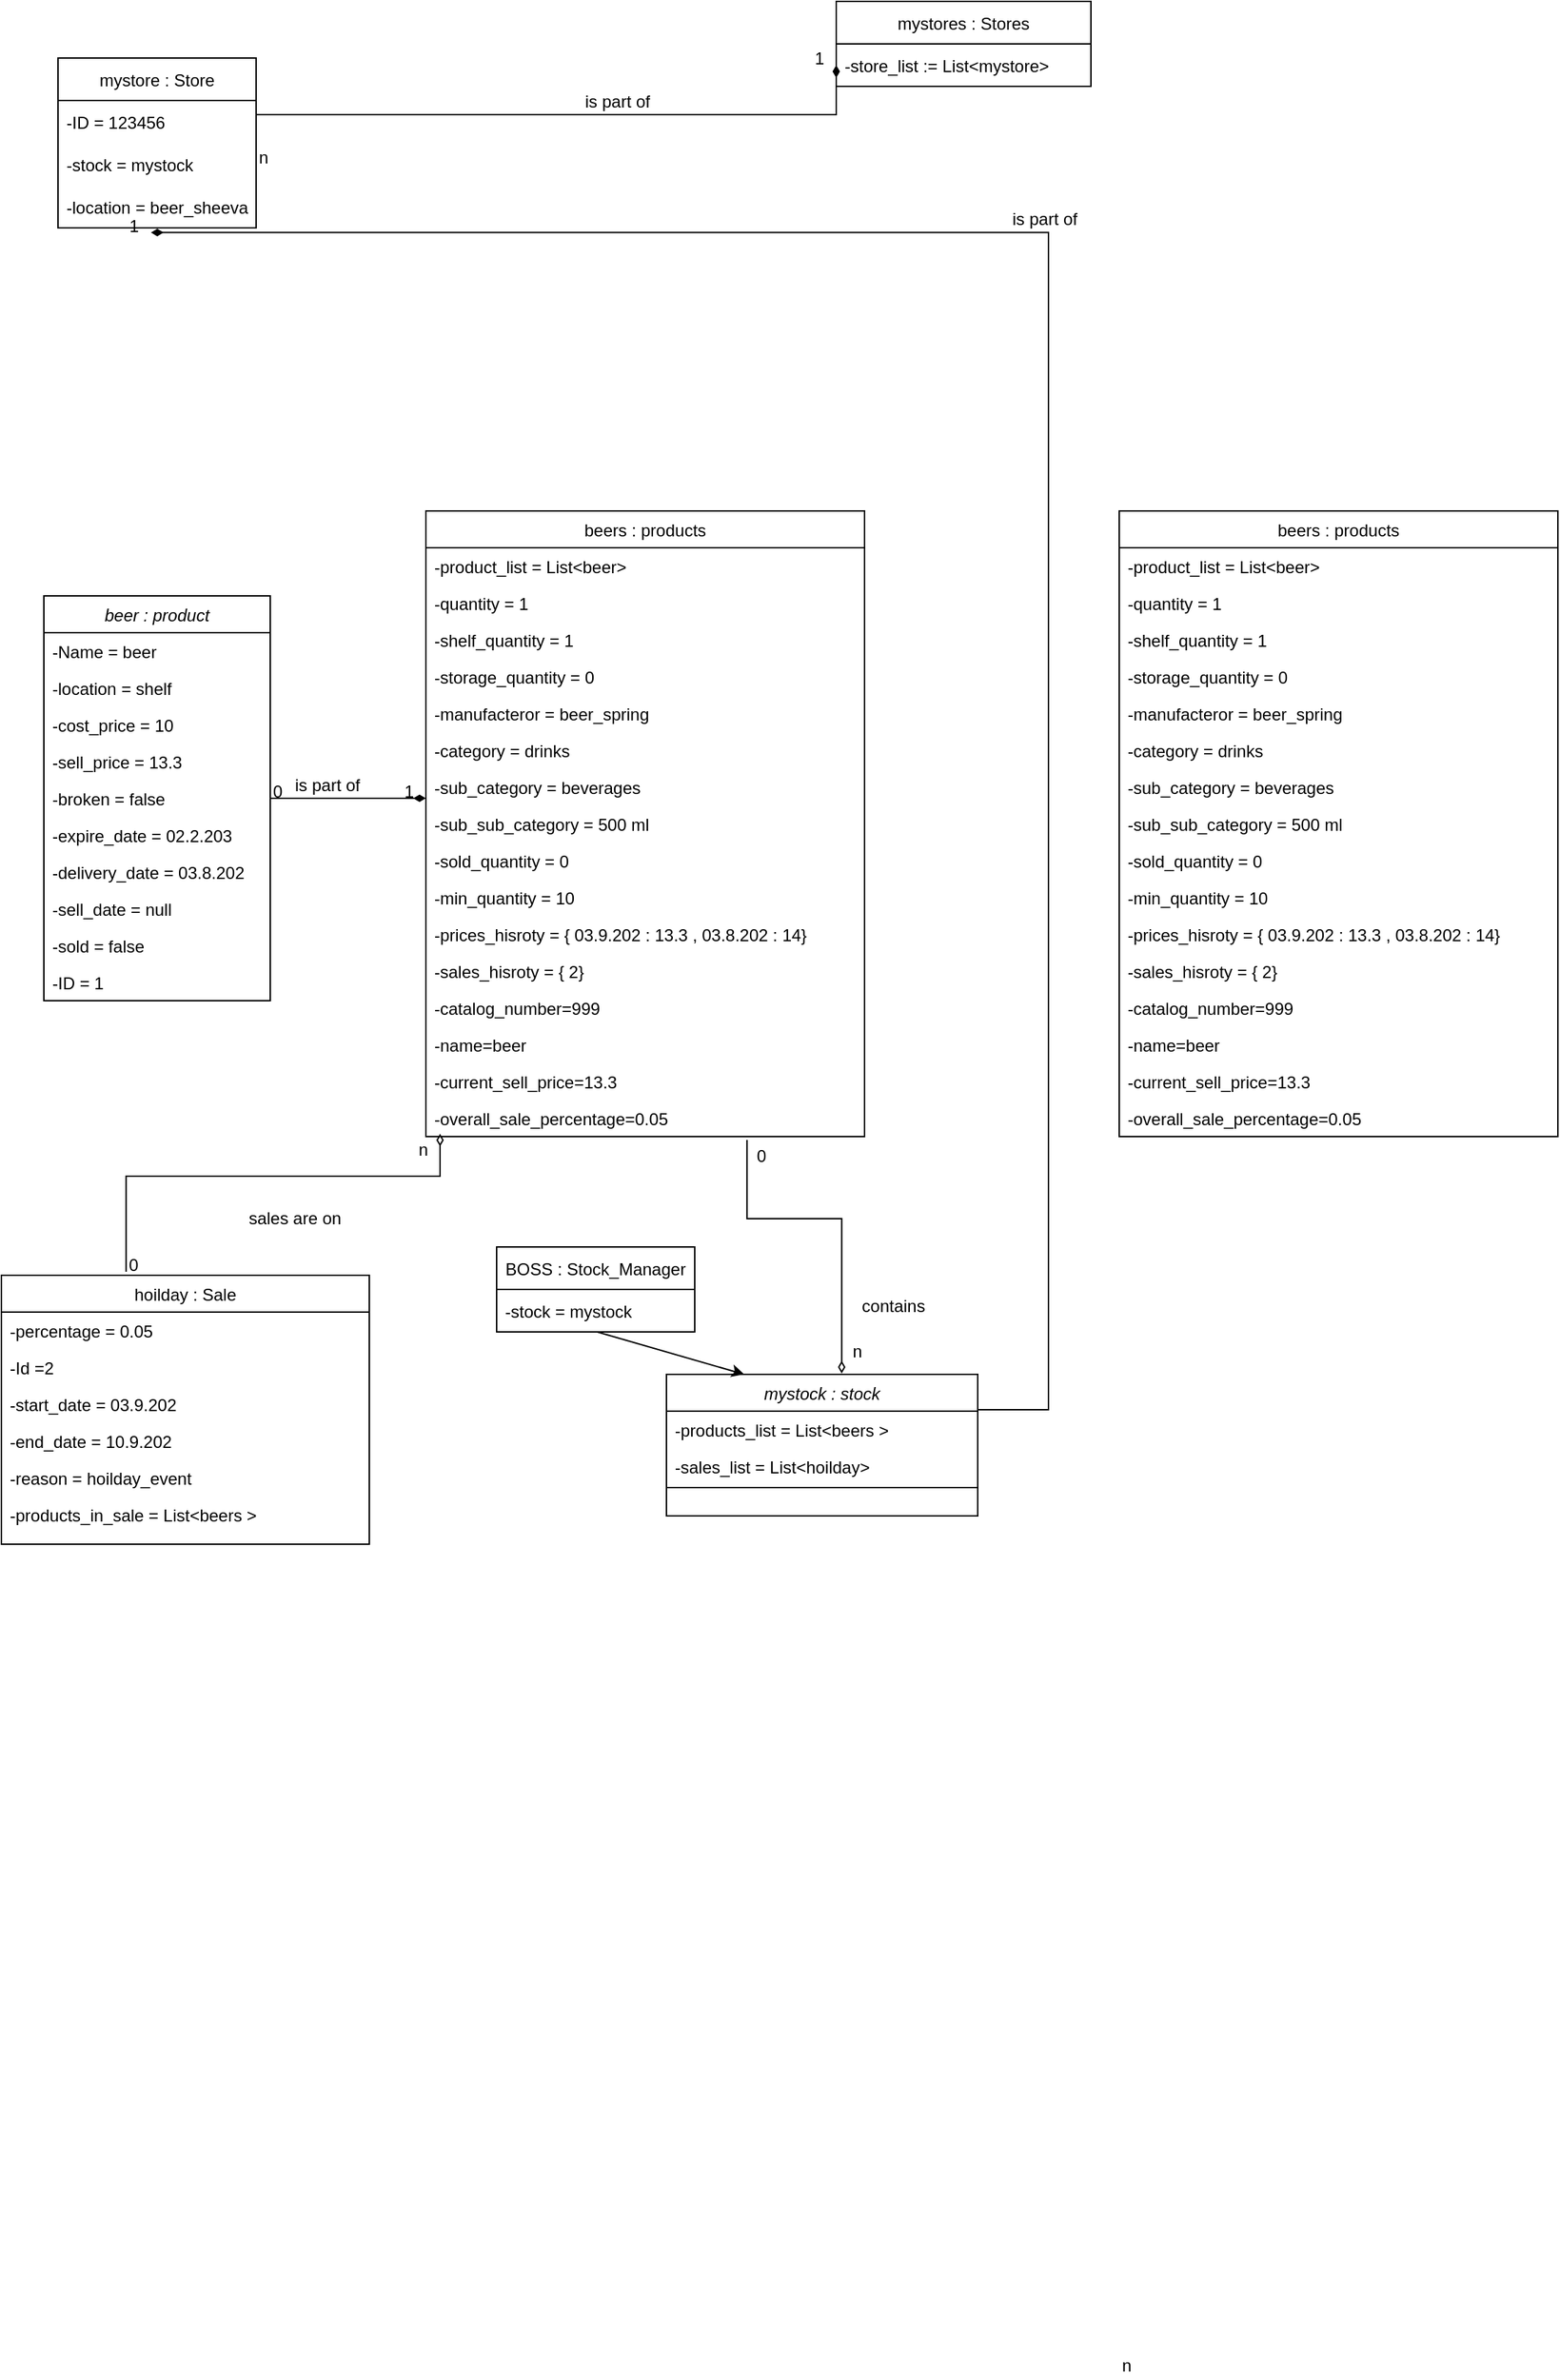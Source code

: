 <mxfile version="18.0.3" type="device"><diagram id="C5RBs43oDa-KdzZeNtuy" name="Page-1"><mxGraphModel dx="1136" dy="1689" grid="1" gridSize="10" guides="1" tooltips="1" connect="1" arrows="1" fold="1" page="1" pageScale="1" pageWidth="827" pageHeight="1169" math="0" shadow="0"><root><mxCell id="WIyWlLk6GJQsqaUBKTNV-0"/><mxCell id="WIyWlLk6GJQsqaUBKTNV-1" parent="WIyWlLk6GJQsqaUBKTNV-0"/><mxCell id="YdH-2s8Itv1Ea51irDsj-69" value="beer : product" style="swimlane;fontStyle=2;align=center;verticalAlign=top;childLayout=stackLayout;horizontal=1;startSize=26;horizontalStack=0;resizeParent=1;resizeLast=0;collapsible=1;marginBottom=0;rounded=0;shadow=0;strokeWidth=1;" parent="WIyWlLk6GJQsqaUBKTNV-1" vertex="1"><mxGeometry x="110" y="-540" width="160" height="286" as="geometry"><mxRectangle x="230" y="140" width="160" height="26" as="alternateBounds"/></mxGeometry></mxCell><mxCell id="YdH-2s8Itv1Ea51irDsj-70" value="-Name = beer" style="text;align=left;verticalAlign=top;spacingLeft=4;spacingRight=4;overflow=hidden;rotatable=0;points=[[0,0.5],[1,0.5]];portConstraint=eastwest;" parent="YdH-2s8Itv1Ea51irDsj-69" vertex="1"><mxGeometry y="26" width="160" height="26" as="geometry"/></mxCell><mxCell id="YdH-2s8Itv1Ea51irDsj-71" value="-location = shelf" style="text;align=left;verticalAlign=top;spacingLeft=4;spacingRight=4;overflow=hidden;rotatable=0;points=[[0,0.5],[1,0.5]];portConstraint=eastwest;rounded=0;shadow=0;html=0;fontColor=#000000;" parent="YdH-2s8Itv1Ea51irDsj-69" vertex="1"><mxGeometry y="52" width="160" height="26" as="geometry"/></mxCell><mxCell id="YdH-2s8Itv1Ea51irDsj-72" value="-cost_price = 10" style="text;align=left;verticalAlign=top;spacingLeft=4;spacingRight=4;overflow=hidden;rotatable=0;points=[[0,0.5],[1,0.5]];portConstraint=eastwest;rounded=0;shadow=0;html=0;" parent="YdH-2s8Itv1Ea51irDsj-69" vertex="1"><mxGeometry y="78" width="160" height="26" as="geometry"/></mxCell><mxCell id="YdH-2s8Itv1Ea51irDsj-73" value="-sell_price = 13.3" style="text;align=left;verticalAlign=top;spacingLeft=4;spacingRight=4;overflow=hidden;rotatable=0;points=[[0,0.5],[1,0.5]];portConstraint=eastwest;" parent="YdH-2s8Itv1Ea51irDsj-69" vertex="1"><mxGeometry y="104" width="160" height="26" as="geometry"/></mxCell><mxCell id="YdH-2s8Itv1Ea51irDsj-74" value="-broken = false" style="text;align=left;verticalAlign=top;spacingLeft=4;spacingRight=4;overflow=hidden;rotatable=0;points=[[0,0.5],[1,0.5]];portConstraint=eastwest;" parent="YdH-2s8Itv1Ea51irDsj-69" vertex="1"><mxGeometry y="130" width="160" height="26" as="geometry"/></mxCell><mxCell id="YdH-2s8Itv1Ea51irDsj-75" value="-expire_date = 02.2.203" style="text;align=left;verticalAlign=top;spacingLeft=4;spacingRight=4;overflow=hidden;rotatable=0;points=[[0,0.5],[1,0.5]];portConstraint=eastwest;" parent="YdH-2s8Itv1Ea51irDsj-69" vertex="1"><mxGeometry y="156" width="160" height="26" as="geometry"/></mxCell><mxCell id="YdH-2s8Itv1Ea51irDsj-76" value="-delivery_date = 03.8.202" style="text;align=left;verticalAlign=top;spacingLeft=4;spacingRight=4;overflow=hidden;rotatable=0;points=[[0,0.5],[1,0.5]];portConstraint=eastwest;" parent="YdH-2s8Itv1Ea51irDsj-69" vertex="1"><mxGeometry y="182" width="160" height="26" as="geometry"/></mxCell><mxCell id="YdH-2s8Itv1Ea51irDsj-77" value="-sell_date = null" style="text;align=left;verticalAlign=top;spacingLeft=4;spacingRight=4;overflow=hidden;rotatable=0;points=[[0,0.5],[1,0.5]];portConstraint=eastwest;" parent="YdH-2s8Itv1Ea51irDsj-69" vertex="1"><mxGeometry y="208" width="160" height="26" as="geometry"/></mxCell><mxCell id="82HgiFtn0t_XNILnrVi8-20" value="-sold = false" style="text;align=left;verticalAlign=top;spacingLeft=4;spacingRight=4;overflow=hidden;rotatable=0;points=[[0,0.5],[1,0.5]];portConstraint=eastwest;" parent="YdH-2s8Itv1Ea51irDsj-69" vertex="1"><mxGeometry y="234" width="160" height="26" as="geometry"/></mxCell><mxCell id="YdH-2s8Itv1Ea51irDsj-78" value="-ID = 1" style="text;align=left;verticalAlign=top;spacingLeft=4;spacingRight=4;overflow=hidden;rotatable=0;points=[[0,0.5],[1,0.5]];portConstraint=eastwest;" parent="YdH-2s8Itv1Ea51irDsj-69" vertex="1"><mxGeometry y="260" width="160" height="26" as="geometry"/></mxCell><mxCell id="YdH-2s8Itv1Ea51irDsj-80" value="beers : products" style="swimlane;fontStyle=0;align=center;verticalAlign=top;childLayout=stackLayout;horizontal=1;startSize=26;horizontalStack=0;resizeParent=1;resizeLast=0;collapsible=1;marginBottom=0;rounded=0;shadow=0;strokeWidth=1;" parent="WIyWlLk6GJQsqaUBKTNV-1" vertex="1"><mxGeometry x="380" y="-600" width="310" height="442" as="geometry"><mxRectangle x="550" y="140" width="160" height="26" as="alternateBounds"/></mxGeometry></mxCell><mxCell id="YdH-2s8Itv1Ea51irDsj-81" value="-product_list = List&lt;beer&gt;" style="text;align=left;verticalAlign=top;spacingLeft=4;spacingRight=4;overflow=hidden;rotatable=0;points=[[0,0.5],[1,0.5]];portConstraint=eastwest;rounded=0;shadow=0;html=0;" parent="YdH-2s8Itv1Ea51irDsj-80" vertex="1"><mxGeometry y="26" width="310" height="26" as="geometry"/></mxCell><mxCell id="YdH-2s8Itv1Ea51irDsj-82" value="-quantity = 1" style="text;align=left;verticalAlign=top;spacingLeft=4;spacingRight=4;overflow=hidden;rotatable=0;points=[[0,0.5],[1,0.5]];portConstraint=eastwest;rounded=0;shadow=0;html=0;" parent="YdH-2s8Itv1Ea51irDsj-80" vertex="1"><mxGeometry y="52" width="310" height="26" as="geometry"/></mxCell><mxCell id="YdH-2s8Itv1Ea51irDsj-83" value="-shelf_quantity = 1" style="text;align=left;verticalAlign=top;spacingLeft=4;spacingRight=4;overflow=hidden;rotatable=0;points=[[0,0.5],[1,0.5]];portConstraint=eastwest;rounded=0;shadow=0;html=0;" parent="YdH-2s8Itv1Ea51irDsj-80" vertex="1"><mxGeometry y="78" width="310" height="26" as="geometry"/></mxCell><mxCell id="YdH-2s8Itv1Ea51irDsj-84" value="-storage_quantity = 0" style="text;align=left;verticalAlign=top;spacingLeft=4;spacingRight=4;overflow=hidden;rotatable=0;points=[[0,0.5],[1,0.5]];portConstraint=eastwest;rounded=0;shadow=0;html=0;" parent="YdH-2s8Itv1Ea51irDsj-80" vertex="1"><mxGeometry y="104" width="310" height="26" as="geometry"/></mxCell><mxCell id="YdH-2s8Itv1Ea51irDsj-85" value="-manufacteror = beer_spring" style="text;align=left;verticalAlign=top;spacingLeft=4;spacingRight=4;overflow=hidden;rotatable=0;points=[[0,0.5],[1,0.5]];portConstraint=eastwest;rounded=0;shadow=0;html=0;" parent="YdH-2s8Itv1Ea51irDsj-80" vertex="1"><mxGeometry y="130" width="310" height="26" as="geometry"/></mxCell><mxCell id="YdH-2s8Itv1Ea51irDsj-86" value="-category = drinks" style="text;align=left;verticalAlign=top;spacingLeft=4;spacingRight=4;overflow=hidden;rotatable=0;points=[[0,0.5],[1,0.5]];portConstraint=eastwest;rounded=0;shadow=0;html=0;" parent="YdH-2s8Itv1Ea51irDsj-80" vertex="1"><mxGeometry y="156" width="310" height="26" as="geometry"/></mxCell><mxCell id="u3yvDLRtvDDIYQe1Mdnz-0" value="-sub_category = beverages" style="text;align=left;verticalAlign=top;spacingLeft=4;spacingRight=4;overflow=hidden;rotatable=0;points=[[0,0.5],[1,0.5]];portConstraint=eastwest;rounded=0;shadow=0;html=0;" parent="YdH-2s8Itv1Ea51irDsj-80" vertex="1"><mxGeometry y="182" width="310" height="26" as="geometry"/></mxCell><mxCell id="u3yvDLRtvDDIYQe1Mdnz-1" value="-sub_sub_category = 500 ml" style="text;align=left;verticalAlign=top;spacingLeft=4;spacingRight=4;overflow=hidden;rotatable=0;points=[[0,0.5],[1,0.5]];portConstraint=eastwest;rounded=0;shadow=0;html=0;" parent="YdH-2s8Itv1Ea51irDsj-80" vertex="1"><mxGeometry y="208" width="310" height="26" as="geometry"/></mxCell><mxCell id="YdH-2s8Itv1Ea51irDsj-87" value="-sold_quantity = 0" style="text;align=left;verticalAlign=top;spacingLeft=4;spacingRight=4;overflow=hidden;rotatable=0;points=[[0,0.5],[1,0.5]];portConstraint=eastwest;rounded=0;shadow=0;html=0;" parent="YdH-2s8Itv1Ea51irDsj-80" vertex="1"><mxGeometry y="234" width="310" height="26" as="geometry"/></mxCell><mxCell id="u3yvDLRtvDDIYQe1Mdnz-2" value="-min_quantity = 10" style="text;align=left;verticalAlign=top;spacingLeft=4;spacingRight=4;overflow=hidden;rotatable=0;points=[[0,0.5],[1,0.5]];portConstraint=eastwest;rounded=0;shadow=0;html=0;" parent="YdH-2s8Itv1Ea51irDsj-80" vertex="1"><mxGeometry y="260" width="310" height="26" as="geometry"/></mxCell><mxCell id="YdH-2s8Itv1Ea51irDsj-88" value="-prices_hisroty = { 03.9.202 : 13.3 , 03.8.202 : 14}" style="text;align=left;verticalAlign=top;spacingLeft=4;spacingRight=4;overflow=hidden;rotatable=0;points=[[0,0.5],[1,0.5]];portConstraint=eastwest;rounded=0;shadow=0;html=0;fontColor=#000000;" parent="YdH-2s8Itv1Ea51irDsj-80" vertex="1"><mxGeometry y="286" width="310" height="26" as="geometry"/></mxCell><mxCell id="u3yvDLRtvDDIYQe1Mdnz-3" value="-sales_hisroty = { 2}" style="text;align=left;verticalAlign=top;spacingLeft=4;spacingRight=4;overflow=hidden;rotatable=0;points=[[0,0.5],[1,0.5]];portConstraint=eastwest;rounded=0;shadow=0;html=0;fontColor=#000000;" parent="YdH-2s8Itv1Ea51irDsj-80" vertex="1"><mxGeometry y="312" width="310" height="26" as="geometry"/></mxCell><mxCell id="u3yvDLRtvDDIYQe1Mdnz-4" value="-catalog_number=999" style="text;align=left;verticalAlign=top;spacingLeft=4;spacingRight=4;overflow=hidden;rotatable=0;points=[[0,0.5],[1,0.5]];portConstraint=eastwest;rounded=0;shadow=0;html=0;fontColor=#000000;" parent="YdH-2s8Itv1Ea51irDsj-80" vertex="1"><mxGeometry y="338" width="310" height="26" as="geometry"/></mxCell><mxCell id="u3yvDLRtvDDIYQe1Mdnz-7" value="-name=beer" style="text;align=left;verticalAlign=top;spacingLeft=4;spacingRight=4;overflow=hidden;rotatable=0;points=[[0,0.5],[1,0.5]];portConstraint=eastwest;rounded=0;shadow=0;html=0;fontColor=#000000;" parent="YdH-2s8Itv1Ea51irDsj-80" vertex="1"><mxGeometry y="364" width="310" height="26" as="geometry"/></mxCell><mxCell id="u3yvDLRtvDDIYQe1Mdnz-8" value="-current_sell_price=13.3" style="text;align=left;verticalAlign=top;spacingLeft=4;spacingRight=4;overflow=hidden;rotatable=0;points=[[0,0.5],[1,0.5]];portConstraint=eastwest;rounded=0;shadow=0;html=0;fontColor=#000000;" parent="YdH-2s8Itv1Ea51irDsj-80" vertex="1"><mxGeometry y="390" width="310" height="26" as="geometry"/></mxCell><mxCell id="u3yvDLRtvDDIYQe1Mdnz-5" value="-overall_sale_percentage=0.05" style="text;align=left;verticalAlign=top;spacingLeft=4;spacingRight=4;overflow=hidden;rotatable=0;points=[[0,0.5],[1,0.5]];portConstraint=eastwest;rounded=0;shadow=0;html=0;fontColor=#000000;" parent="YdH-2s8Itv1Ea51irDsj-80" vertex="1"><mxGeometry y="416" width="310" height="26" as="geometry"/></mxCell><mxCell id="YdH-2s8Itv1Ea51irDsj-89" value="" style="endArrow=diamondThin;shadow=0;strokeWidth=1;rounded=0;endFill=1;edgeStyle=elbowEdgeStyle;elbow=vertical;" parent="WIyWlLk6GJQsqaUBKTNV-1" source="YdH-2s8Itv1Ea51irDsj-69" target="YdH-2s8Itv1Ea51irDsj-80" edge="1"><mxGeometry x="0.5" y="41" relative="1" as="geometry"><mxPoint x="390" y="202" as="sourcePoint"/><mxPoint x="550" y="202" as="targetPoint"/><mxPoint x="-40" y="32" as="offset"/></mxGeometry></mxCell><mxCell id="YdH-2s8Itv1Ea51irDsj-90" value="0" style="resizable=0;align=left;verticalAlign=bottom;labelBackgroundColor=none;fontSize=12;" parent="YdH-2s8Itv1Ea51irDsj-89" connectable="0" vertex="1"><mxGeometry x="-1" relative="1" as="geometry"><mxPoint y="4" as="offset"/></mxGeometry></mxCell><mxCell id="YdH-2s8Itv1Ea51irDsj-91" value="1" style="resizable=0;align=right;verticalAlign=bottom;labelBackgroundColor=none;fontSize=12;" parent="YdH-2s8Itv1Ea51irDsj-89" connectable="0" vertex="1"><mxGeometry x="1" relative="1" as="geometry"><mxPoint x="-7" y="4" as="offset"/></mxGeometry></mxCell><mxCell id="YdH-2s8Itv1Ea51irDsj-92" value="is part of" style="text;html=1;resizable=0;points=[];;align=center;verticalAlign=middle;labelBackgroundColor=none;rounded=0;shadow=0;strokeWidth=1;fontSize=12;" parent="YdH-2s8Itv1Ea51irDsj-89" vertex="1" connectable="0"><mxGeometry x="0.5" y="49" relative="1" as="geometry"><mxPoint x="-43" y="40" as="offset"/></mxGeometry></mxCell><mxCell id="YdH-2s8Itv1Ea51irDsj-93" value="mystock : stock" style="swimlane;fontStyle=2;align=center;verticalAlign=top;childLayout=stackLayout;horizontal=1;startSize=26;horizontalStack=0;resizeParent=1;resizeLast=0;collapsible=1;marginBottom=0;rounded=0;shadow=0;strokeWidth=1;" parent="WIyWlLk6GJQsqaUBKTNV-1" vertex="1"><mxGeometry x="550" y="10" width="220" height="100" as="geometry"><mxRectangle x="230" y="140" width="160" height="26" as="alternateBounds"/></mxGeometry></mxCell><mxCell id="YdH-2s8Itv1Ea51irDsj-94" value="-products_list = List&lt;beers &gt;&#10;" style="text;align=left;verticalAlign=top;spacingLeft=4;spacingRight=4;overflow=hidden;rotatable=0;points=[[0,0.5],[1,0.5]];portConstraint=eastwest;" parent="YdH-2s8Itv1Ea51irDsj-93" vertex="1"><mxGeometry y="26" width="220" height="26" as="geometry"/></mxCell><mxCell id="YdH-2s8Itv1Ea51irDsj-95" value="" style="endArrow=none;html=1;rounded=0;" parent="YdH-2s8Itv1Ea51irDsj-93" edge="1"><mxGeometry width="50" height="50" relative="1" as="geometry"><mxPoint y="80" as="sourcePoint"/><mxPoint x="220" y="80" as="targetPoint"/></mxGeometry></mxCell><mxCell id="YdH-2s8Itv1Ea51irDsj-96" value="-sales_list = List&lt;hoilday&gt;&#10;" style="text;align=left;verticalAlign=top;spacingLeft=4;spacingRight=4;overflow=hidden;rotatable=0;points=[[0,0.5],[1,0.5]];portConstraint=eastwest;" parent="YdH-2s8Itv1Ea51irDsj-93" vertex="1"><mxGeometry y="52" width="220" height="26" as="geometry"/></mxCell><mxCell id="YdH-2s8Itv1Ea51irDsj-98" value="hoilday : Sale" style="swimlane;fontStyle=0;align=center;verticalAlign=top;childLayout=stackLayout;horizontal=1;startSize=26;horizontalStack=0;resizeParent=1;resizeLast=0;collapsible=1;marginBottom=0;rounded=0;shadow=0;strokeWidth=1;" parent="WIyWlLk6GJQsqaUBKTNV-1" vertex="1"><mxGeometry x="80" y="-60" width="260" height="190" as="geometry"><mxRectangle x="550" y="140" width="160" height="26" as="alternateBounds"/></mxGeometry></mxCell><mxCell id="YdH-2s8Itv1Ea51irDsj-99" value="-percentage = 0.05" style="text;align=left;verticalAlign=top;spacingLeft=4;spacingRight=4;overflow=hidden;rotatable=0;points=[[0,0.5],[1,0.5]];portConstraint=eastwest;rounded=0;shadow=0;html=0;" parent="YdH-2s8Itv1Ea51irDsj-98" vertex="1"><mxGeometry y="26" width="260" height="26" as="geometry"/></mxCell><mxCell id="u3yvDLRtvDDIYQe1Mdnz-6" value="-Id =2" style="text;align=left;verticalAlign=top;spacingLeft=4;spacingRight=4;overflow=hidden;rotatable=0;points=[[0,0.5],[1,0.5]];portConstraint=eastwest;rounded=0;shadow=0;html=0;" parent="YdH-2s8Itv1Ea51irDsj-98" vertex="1"><mxGeometry y="52" width="260" height="26" as="geometry"/></mxCell><mxCell id="YdH-2s8Itv1Ea51irDsj-100" value="-start_date = 03.9.202" style="text;align=left;verticalAlign=top;spacingLeft=4;spacingRight=4;overflow=hidden;rotatable=0;points=[[0,0.5],[1,0.5]];portConstraint=eastwest;rounded=0;shadow=0;html=0;" parent="YdH-2s8Itv1Ea51irDsj-98" vertex="1"><mxGeometry y="78" width="260" height="26" as="geometry"/></mxCell><mxCell id="YdH-2s8Itv1Ea51irDsj-101" value="-end_date = 10.9.202" style="text;align=left;verticalAlign=top;spacingLeft=4;spacingRight=4;overflow=hidden;rotatable=0;points=[[0,0.5],[1,0.5]];portConstraint=eastwest;rounded=0;shadow=0;html=0;" parent="YdH-2s8Itv1Ea51irDsj-98" vertex="1"><mxGeometry y="104" width="260" height="26" as="geometry"/></mxCell><mxCell id="YdH-2s8Itv1Ea51irDsj-102" value="-reason = hoilday_event" style="text;align=left;verticalAlign=top;spacingLeft=4;spacingRight=4;overflow=hidden;rotatable=0;points=[[0,0.5],[1,0.5]];portConstraint=eastwest;rounded=0;shadow=0;html=0;" parent="YdH-2s8Itv1Ea51irDsj-98" vertex="1"><mxGeometry y="130" width="260" height="26" as="geometry"/></mxCell><mxCell id="YdH-2s8Itv1Ea51irDsj-103" value="-products_in_sale = List&lt;beers &gt;" style="text;align=left;verticalAlign=top;spacingLeft=4;spacingRight=4;overflow=hidden;rotatable=0;points=[[0,0.5],[1,0.5]];portConstraint=eastwest;rounded=0;shadow=0;html=0;" parent="YdH-2s8Itv1Ea51irDsj-98" vertex="1"><mxGeometry y="156" width="260" height="26" as="geometry"/></mxCell><mxCell id="YdH-2s8Itv1Ea51irDsj-104" value="" style="endArrow=diamondThin;shadow=0;strokeWidth=1;rounded=0;endFill=0;edgeStyle=elbowEdgeStyle;elbow=vertical;exitX=0.339;exitY=-0.013;exitDx=0;exitDy=0;exitPerimeter=0;" parent="WIyWlLk6GJQsqaUBKTNV-1" source="YdH-2s8Itv1Ea51irDsj-98" edge="1"><mxGeometry x="0.5" y="41" relative="1" as="geometry"><mxPoint x="338.16" y="-40.27" as="sourcePoint"/><mxPoint x="390" y="-160" as="targetPoint"/><mxPoint x="-40" y="32" as="offset"/><Array as="points"><mxPoint x="439.38" y="-130"/><mxPoint x="399.38" y="-120"/><mxPoint x="529.38" y="-150"/><mxPoint x="639.38" y="-140"/><mxPoint x="599.38" y="-140"/></Array></mxGeometry></mxCell><mxCell id="YdH-2s8Itv1Ea51irDsj-105" value="0" style="resizable=0;align=left;verticalAlign=bottom;labelBackgroundColor=none;fontSize=12;" parent="YdH-2s8Itv1Ea51irDsj-104" connectable="0" vertex="1"><mxGeometry x="-1" relative="1" as="geometry"><mxPoint y="4" as="offset"/></mxGeometry></mxCell><mxCell id="YdH-2s8Itv1Ea51irDsj-106" value="n" style="resizable=0;align=right;verticalAlign=bottom;labelBackgroundColor=none;fontSize=12;" parent="YdH-2s8Itv1Ea51irDsj-104" connectable="0" vertex="1"><mxGeometry x="1" relative="1" as="geometry"><mxPoint x="-7" y="20" as="offset"/></mxGeometry></mxCell><mxCell id="YdH-2s8Itv1Ea51irDsj-107" value="sales are on" style="text;html=1;resizable=0;points=[];;align=center;verticalAlign=middle;labelBackgroundColor=none;rounded=0;shadow=0;strokeWidth=1;fontSize=12;" parent="YdH-2s8Itv1Ea51irDsj-104" vertex="1" connectable="0"><mxGeometry x="0.5" y="49" relative="1" as="geometry"><mxPoint x="-53" y="79" as="offset"/></mxGeometry></mxCell><mxCell id="YdH-2s8Itv1Ea51irDsj-108" value="" style="endArrow=diamondThin;shadow=0;strokeWidth=1;rounded=0;endFill=0;edgeStyle=elbowEdgeStyle;elbow=vertical;entryX=0.563;entryY=-0.006;entryDx=0;entryDy=0;entryPerimeter=0;exitX=0.732;exitY=1.092;exitDx=0;exitDy=0;exitPerimeter=0;" parent="WIyWlLk6GJQsqaUBKTNV-1" source="u3yvDLRtvDDIYQe1Mdnz-5" target="YdH-2s8Itv1Ea51irDsj-93" edge="1"><mxGeometry x="0.5" y="41" relative="1" as="geometry"><mxPoint x="520" y="-130" as="sourcePoint"/><mxPoint x="620" y="-70" as="targetPoint"/><mxPoint x="-40" y="32" as="offset"/><Array as="points"><mxPoint x="600" y="-100"/><mxPoint x="674" y="-50"/><mxPoint x="665" y="-20"/></Array></mxGeometry></mxCell><mxCell id="YdH-2s8Itv1Ea51irDsj-109" value="0" style="resizable=0;align=left;verticalAlign=bottom;labelBackgroundColor=none;fontSize=12;" parent="YdH-2s8Itv1Ea51irDsj-108" connectable="0" vertex="1"><mxGeometry x="-1" relative="1" as="geometry"><mxPoint x="5" y="20" as="offset"/></mxGeometry></mxCell><mxCell id="YdH-2s8Itv1Ea51irDsj-110" value="n" style="resizable=0;align=right;verticalAlign=bottom;labelBackgroundColor=none;fontSize=12;" parent="YdH-2s8Itv1Ea51irDsj-108" connectable="0" vertex="1"><mxGeometry x="1" relative="1" as="geometry"><mxPoint x="16" y="-7" as="offset"/></mxGeometry></mxCell><mxCell id="YdH-2s8Itv1Ea51irDsj-111" value="contains" style="text;html=1;resizable=0;points=[];;align=center;verticalAlign=middle;labelBackgroundColor=none;rounded=0;shadow=0;strokeWidth=1;fontSize=12;" parent="YdH-2s8Itv1Ea51irDsj-108" vertex="1" connectable="0"><mxGeometry x="0.5" y="49" relative="1" as="geometry"><mxPoint x="-13" y="10" as="offset"/></mxGeometry></mxCell><mxCell id="YdH-2s8Itv1Ea51irDsj-124" value="mystore : Store" style="swimlane;fontStyle=0;childLayout=stackLayout;horizontal=1;startSize=30;horizontalStack=0;resizeParent=1;resizeParentMax=0;resizeLast=0;collapsible=1;marginBottom=0;" parent="WIyWlLk6GJQsqaUBKTNV-1" vertex="1"><mxGeometry x="120" y="-920" width="140" height="120" as="geometry"/></mxCell><mxCell id="YdH-2s8Itv1Ea51irDsj-125" value="-ID = 123456" style="text;strokeColor=none;fillColor=none;align=left;verticalAlign=middle;spacingLeft=4;spacingRight=4;overflow=hidden;points=[[0,0.5],[1,0.5]];portConstraint=eastwest;rotatable=0;" parent="YdH-2s8Itv1Ea51irDsj-124" vertex="1"><mxGeometry y="30" width="140" height="30" as="geometry"/></mxCell><mxCell id="YdH-2s8Itv1Ea51irDsj-126" value="-stock = mystock" style="text;strokeColor=none;fillColor=none;align=left;verticalAlign=middle;spacingLeft=4;spacingRight=4;overflow=hidden;points=[[0,0.5],[1,0.5]];portConstraint=eastwest;rotatable=0;" parent="YdH-2s8Itv1Ea51irDsj-124" vertex="1"><mxGeometry y="60" width="140" height="30" as="geometry"/></mxCell><mxCell id="YdH-2s8Itv1Ea51irDsj-127" value="-location = beer_sheeva" style="text;strokeColor=none;fillColor=none;align=left;verticalAlign=middle;spacingLeft=4;spacingRight=4;overflow=hidden;points=[[0,0.5],[1,0.5]];portConstraint=eastwest;rotatable=0;" parent="YdH-2s8Itv1Ea51irDsj-124" vertex="1"><mxGeometry y="90" width="140" height="30" as="geometry"/></mxCell><mxCell id="YdH-2s8Itv1Ea51irDsj-128" value="mystores : Stores" style="swimlane;fontStyle=0;childLayout=stackLayout;horizontal=1;startSize=30;horizontalStack=0;resizeParent=1;resizeParentMax=0;resizeLast=0;collapsible=1;marginBottom=0;" parent="WIyWlLk6GJQsqaUBKTNV-1" vertex="1"><mxGeometry x="670" y="-960" width="180" height="60" as="geometry"/></mxCell><mxCell id="YdH-2s8Itv1Ea51irDsj-129" value="-store_list := List&lt;mystore&gt;" style="text;strokeColor=none;fillColor=none;align=left;verticalAlign=middle;spacingLeft=4;spacingRight=4;overflow=hidden;points=[[0,0.5],[1,0.5]];portConstraint=eastwest;rotatable=0;" parent="YdH-2s8Itv1Ea51irDsj-128" vertex="1"><mxGeometry y="30" width="180" height="30" as="geometry"/></mxCell><mxCell id="YdH-2s8Itv1Ea51irDsj-130" value="" style="endArrow=diamondThin;shadow=0;strokeWidth=1;rounded=0;endFill=1;edgeStyle=elbowEdgeStyle;elbow=vertical;exitX=1;exitY=0.5;exitDx=0;exitDy=0;entryX=0;entryY=0.5;entryDx=0;entryDy=0;" parent="WIyWlLk6GJQsqaUBKTNV-1" source="YdH-2s8Itv1Ea51irDsj-126" target="YdH-2s8Itv1Ea51irDsj-129" edge="1"><mxGeometry x="0.5" y="41" relative="1" as="geometry"><mxPoint x="350" y="-620.5" as="sourcePoint"/><mxPoint x="630" y="-620.5" as="targetPoint"/><mxPoint x="-40" y="32" as="offset"/></mxGeometry></mxCell><mxCell id="YdH-2s8Itv1Ea51irDsj-131" value="n" style="resizable=0;align=left;verticalAlign=bottom;labelBackgroundColor=none;fontSize=12;" parent="YdH-2s8Itv1Ea51irDsj-130" connectable="0" vertex="1"><mxGeometry x="-1" relative="1" as="geometry"><mxPoint y="4" as="offset"/></mxGeometry></mxCell><mxCell id="YdH-2s8Itv1Ea51irDsj-132" value="1" style="resizable=0;align=right;verticalAlign=bottom;labelBackgroundColor=none;fontSize=12;" parent="YdH-2s8Itv1Ea51irDsj-130" connectable="0" vertex="1"><mxGeometry x="1" relative="1" as="geometry"><mxPoint x="-7" y="4" as="offset"/></mxGeometry></mxCell><mxCell id="YdH-2s8Itv1Ea51irDsj-133" value="is part of" style="text;html=1;resizable=0;points=[];;align=center;verticalAlign=middle;labelBackgroundColor=none;rounded=0;shadow=0;strokeWidth=1;fontSize=12;" parent="YdH-2s8Itv1Ea51irDsj-130" vertex="1" connectable="0"><mxGeometry x="0.5" y="49" relative="1" as="geometry"><mxPoint x="-70" y="40" as="offset"/></mxGeometry></mxCell><mxCell id="YdH-2s8Itv1Ea51irDsj-134" value="" style="endArrow=diamondThin;shadow=0;strokeWidth=1;rounded=0;endFill=1;edgeStyle=elbowEdgeStyle;elbow=vertical;exitX=1;exitY=0.25;exitDx=0;exitDy=0;entryX=0.469;entryY=1.11;entryDx=0;entryDy=0;entryPerimeter=0;" parent="WIyWlLk6GJQsqaUBKTNV-1" source="YdH-2s8Itv1Ea51irDsj-93" target="YdH-2s8Itv1Ea51irDsj-127" edge="1"><mxGeometry x="0.5" y="41" relative="1" as="geometry"><mxPoint x="820" y="130" as="sourcePoint"/><mxPoint x="810" y="-570" as="targetPoint"/><mxPoint x="-40" y="32" as="offset"/><Array as="points"><mxPoint x="820" y="135"/><mxPoint x="810" y="-30"/><mxPoint x="200" y="-520"/><mxPoint x="820" y="-20"/><mxPoint x="690" y="-600"/><mxPoint x="770" y="-560"/><mxPoint x="790" y="-90"/><mxPoint x="590" y="-490"/><mxPoint x="770" y="-420"/><mxPoint x="800" y="-240"/><mxPoint x="730" y="-400"/><mxPoint x="790" y="-300"/><mxPoint x="670" y="-490"/></Array></mxGeometry></mxCell><mxCell id="YdH-2s8Itv1Ea51irDsj-135" value="n" style="resizable=0;align=left;verticalAlign=bottom;labelBackgroundColor=none;fontSize=12;" parent="YdH-2s8Itv1Ea51irDsj-134" connectable="0" vertex="1"><mxGeometry x="-1" relative="1" as="geometry"><mxPoint x="100" y="684" as="offset"/></mxGeometry></mxCell><mxCell id="YdH-2s8Itv1Ea51irDsj-136" value="1" style="resizable=0;align=right;verticalAlign=bottom;labelBackgroundColor=none;fontSize=12;" parent="YdH-2s8Itv1Ea51irDsj-134" connectable="0" vertex="1"><mxGeometry x="1" relative="1" as="geometry"><mxPoint x="-7" y="4" as="offset"/></mxGeometry></mxCell><mxCell id="YdH-2s8Itv1Ea51irDsj-137" value="is part of" style="text;html=1;resizable=0;points=[];;align=center;verticalAlign=middle;labelBackgroundColor=none;rounded=0;shadow=0;strokeWidth=1;fontSize=12;" parent="YdH-2s8Itv1Ea51irDsj-134" vertex="1" connectable="0"><mxGeometry x="0.5" y="49" relative="1" as="geometry"><mxPoint x="252" y="-59" as="offset"/></mxGeometry></mxCell><mxCell id="82HgiFtn0t_XNILnrVi8-0" value="BOSS : Stock_Manager" style="swimlane;fontStyle=0;childLayout=stackLayout;horizontal=1;startSize=30;horizontalStack=0;resizeParent=1;resizeParentMax=0;resizeLast=0;collapsible=1;marginBottom=0;" parent="WIyWlLk6GJQsqaUBKTNV-1" vertex="1"><mxGeometry x="430" y="-80" width="140" height="60" as="geometry"/></mxCell><mxCell id="82HgiFtn0t_XNILnrVi8-2" value="-stock = mystock" style="text;strokeColor=none;fillColor=none;align=left;verticalAlign=middle;spacingLeft=4;spacingRight=4;overflow=hidden;points=[[0,0.5],[1,0.5]];portConstraint=eastwest;rotatable=0;" parent="82HgiFtn0t_XNILnrVi8-0" vertex="1"><mxGeometry y="30" width="140" height="30" as="geometry"/></mxCell><mxCell id="82HgiFtn0t_XNILnrVi8-8" value="" style="endArrow=classic;html=1;rounded=0;exitX=0.51;exitY=1.004;exitDx=0;exitDy=0;exitPerimeter=0;entryX=0.25;entryY=0;entryDx=0;entryDy=0;" parent="WIyWlLk6GJQsqaUBKTNV-1" source="82HgiFtn0t_XNILnrVi8-2" target="YdH-2s8Itv1Ea51irDsj-93" edge="1"><mxGeometry width="50" height="50" relative="1" as="geometry"><mxPoint x="420" y="-50" as="sourcePoint"/><mxPoint x="470" y="-100" as="targetPoint"/></mxGeometry></mxCell><mxCell id="AtbdeWXPbxc3gB8Ylf0s-1" value="beers : products" style="swimlane;fontStyle=0;align=center;verticalAlign=top;childLayout=stackLayout;horizontal=1;startSize=26;horizontalStack=0;resizeParent=1;resizeLast=0;collapsible=1;marginBottom=0;rounded=0;shadow=0;strokeWidth=1;" vertex="1" parent="WIyWlLk6GJQsqaUBKTNV-1"><mxGeometry x="870" y="-600" width="310" height="442" as="geometry"><mxRectangle x="550" y="140" width="160" height="26" as="alternateBounds"/></mxGeometry></mxCell><mxCell id="AtbdeWXPbxc3gB8Ylf0s-2" value="-product_list = List&lt;beer&gt;" style="text;align=left;verticalAlign=top;spacingLeft=4;spacingRight=4;overflow=hidden;rotatable=0;points=[[0,0.5],[1,0.5]];portConstraint=eastwest;rounded=0;shadow=0;html=0;" vertex="1" parent="AtbdeWXPbxc3gB8Ylf0s-1"><mxGeometry y="26" width="310" height="26" as="geometry"/></mxCell><mxCell id="AtbdeWXPbxc3gB8Ylf0s-3" value="-quantity = 1" style="text;align=left;verticalAlign=top;spacingLeft=4;spacingRight=4;overflow=hidden;rotatable=0;points=[[0,0.5],[1,0.5]];portConstraint=eastwest;rounded=0;shadow=0;html=0;" vertex="1" parent="AtbdeWXPbxc3gB8Ylf0s-1"><mxGeometry y="52" width="310" height="26" as="geometry"/></mxCell><mxCell id="AtbdeWXPbxc3gB8Ylf0s-4" value="-shelf_quantity = 1" style="text;align=left;verticalAlign=top;spacingLeft=4;spacingRight=4;overflow=hidden;rotatable=0;points=[[0,0.5],[1,0.5]];portConstraint=eastwest;rounded=0;shadow=0;html=0;" vertex="1" parent="AtbdeWXPbxc3gB8Ylf0s-1"><mxGeometry y="78" width="310" height="26" as="geometry"/></mxCell><mxCell id="AtbdeWXPbxc3gB8Ylf0s-5" value="-storage_quantity = 0" style="text;align=left;verticalAlign=top;spacingLeft=4;spacingRight=4;overflow=hidden;rotatable=0;points=[[0,0.5],[1,0.5]];portConstraint=eastwest;rounded=0;shadow=0;html=0;" vertex="1" parent="AtbdeWXPbxc3gB8Ylf0s-1"><mxGeometry y="104" width="310" height="26" as="geometry"/></mxCell><mxCell id="AtbdeWXPbxc3gB8Ylf0s-6" value="-manufacteror = beer_spring" style="text;align=left;verticalAlign=top;spacingLeft=4;spacingRight=4;overflow=hidden;rotatable=0;points=[[0,0.5],[1,0.5]];portConstraint=eastwest;rounded=0;shadow=0;html=0;" vertex="1" parent="AtbdeWXPbxc3gB8Ylf0s-1"><mxGeometry y="130" width="310" height="26" as="geometry"/></mxCell><mxCell id="AtbdeWXPbxc3gB8Ylf0s-7" value="-category = drinks" style="text;align=left;verticalAlign=top;spacingLeft=4;spacingRight=4;overflow=hidden;rotatable=0;points=[[0,0.5],[1,0.5]];portConstraint=eastwest;rounded=0;shadow=0;html=0;" vertex="1" parent="AtbdeWXPbxc3gB8Ylf0s-1"><mxGeometry y="156" width="310" height="26" as="geometry"/></mxCell><mxCell id="AtbdeWXPbxc3gB8Ylf0s-8" value="-sub_category = beverages" style="text;align=left;verticalAlign=top;spacingLeft=4;spacingRight=4;overflow=hidden;rotatable=0;points=[[0,0.5],[1,0.5]];portConstraint=eastwest;rounded=0;shadow=0;html=0;" vertex="1" parent="AtbdeWXPbxc3gB8Ylf0s-1"><mxGeometry y="182" width="310" height="26" as="geometry"/></mxCell><mxCell id="AtbdeWXPbxc3gB8Ylf0s-9" value="-sub_sub_category = 500 ml" style="text;align=left;verticalAlign=top;spacingLeft=4;spacingRight=4;overflow=hidden;rotatable=0;points=[[0,0.5],[1,0.5]];portConstraint=eastwest;rounded=0;shadow=0;html=0;" vertex="1" parent="AtbdeWXPbxc3gB8Ylf0s-1"><mxGeometry y="208" width="310" height="26" as="geometry"/></mxCell><mxCell id="AtbdeWXPbxc3gB8Ylf0s-10" value="-sold_quantity = 0" style="text;align=left;verticalAlign=top;spacingLeft=4;spacingRight=4;overflow=hidden;rotatable=0;points=[[0,0.5],[1,0.5]];portConstraint=eastwest;rounded=0;shadow=0;html=0;" vertex="1" parent="AtbdeWXPbxc3gB8Ylf0s-1"><mxGeometry y="234" width="310" height="26" as="geometry"/></mxCell><mxCell id="AtbdeWXPbxc3gB8Ylf0s-11" value="-min_quantity = 10" style="text;align=left;verticalAlign=top;spacingLeft=4;spacingRight=4;overflow=hidden;rotatable=0;points=[[0,0.5],[1,0.5]];portConstraint=eastwest;rounded=0;shadow=0;html=0;" vertex="1" parent="AtbdeWXPbxc3gB8Ylf0s-1"><mxGeometry y="260" width="310" height="26" as="geometry"/></mxCell><mxCell id="AtbdeWXPbxc3gB8Ylf0s-12" value="-prices_hisroty = { 03.9.202 : 13.3 , 03.8.202 : 14}" style="text;align=left;verticalAlign=top;spacingLeft=4;spacingRight=4;overflow=hidden;rotatable=0;points=[[0,0.5],[1,0.5]];portConstraint=eastwest;rounded=0;shadow=0;html=0;fontColor=#000000;" vertex="1" parent="AtbdeWXPbxc3gB8Ylf0s-1"><mxGeometry y="286" width="310" height="26" as="geometry"/></mxCell><mxCell id="AtbdeWXPbxc3gB8Ylf0s-13" value="-sales_hisroty = { 2}" style="text;align=left;verticalAlign=top;spacingLeft=4;spacingRight=4;overflow=hidden;rotatable=0;points=[[0,0.5],[1,0.5]];portConstraint=eastwest;rounded=0;shadow=0;html=0;fontColor=#000000;" vertex="1" parent="AtbdeWXPbxc3gB8Ylf0s-1"><mxGeometry y="312" width="310" height="26" as="geometry"/></mxCell><mxCell id="AtbdeWXPbxc3gB8Ylf0s-14" value="-catalog_number=999" style="text;align=left;verticalAlign=top;spacingLeft=4;spacingRight=4;overflow=hidden;rotatable=0;points=[[0,0.5],[1,0.5]];portConstraint=eastwest;rounded=0;shadow=0;html=0;fontColor=#000000;" vertex="1" parent="AtbdeWXPbxc3gB8Ylf0s-1"><mxGeometry y="338" width="310" height="26" as="geometry"/></mxCell><mxCell id="AtbdeWXPbxc3gB8Ylf0s-15" value="-name=beer" style="text;align=left;verticalAlign=top;spacingLeft=4;spacingRight=4;overflow=hidden;rotatable=0;points=[[0,0.5],[1,0.5]];portConstraint=eastwest;rounded=0;shadow=0;html=0;fontColor=#000000;" vertex="1" parent="AtbdeWXPbxc3gB8Ylf0s-1"><mxGeometry y="364" width="310" height="26" as="geometry"/></mxCell><mxCell id="AtbdeWXPbxc3gB8Ylf0s-16" value="-current_sell_price=13.3" style="text;align=left;verticalAlign=top;spacingLeft=4;spacingRight=4;overflow=hidden;rotatable=0;points=[[0,0.5],[1,0.5]];portConstraint=eastwest;rounded=0;shadow=0;html=0;fontColor=#000000;" vertex="1" parent="AtbdeWXPbxc3gB8Ylf0s-1"><mxGeometry y="390" width="310" height="26" as="geometry"/></mxCell><mxCell id="AtbdeWXPbxc3gB8Ylf0s-17" value="-overall_sale_percentage=0.05" style="text;align=left;verticalAlign=top;spacingLeft=4;spacingRight=4;overflow=hidden;rotatable=0;points=[[0,0.5],[1,0.5]];portConstraint=eastwest;rounded=0;shadow=0;html=0;fontColor=#000000;" vertex="1" parent="AtbdeWXPbxc3gB8Ylf0s-1"><mxGeometry y="416" width="310" height="26" as="geometry"/></mxCell></root></mxGraphModel></diagram></mxfile>